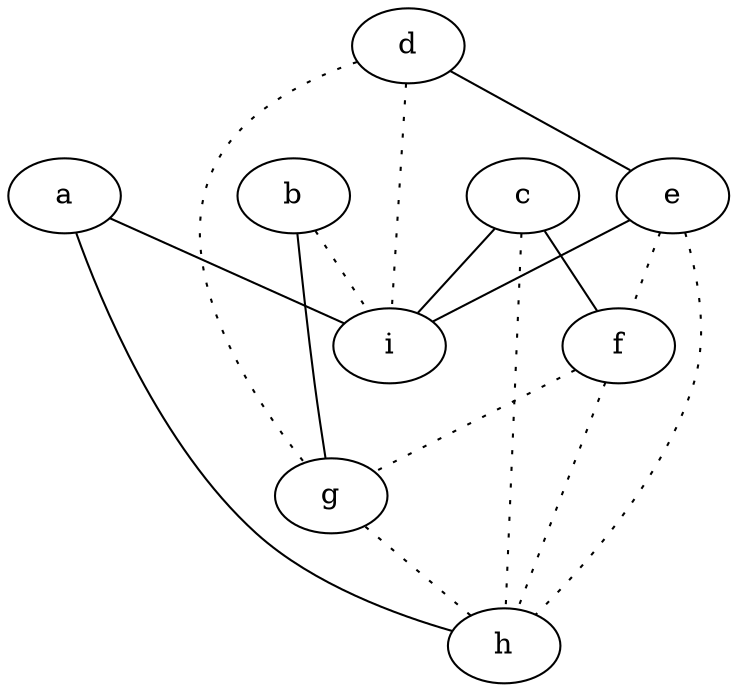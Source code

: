 graph {
a -- h;
a -- i;
b -- g;
b -- i [style=dotted];
c -- f;
c -- h [style=dotted];
c -- i;
d -- e;
d -- g [style=dotted];
d -- i [style=dotted];
e -- f [style=dotted];
e -- h [style=dotted];
e -- i;
f -- g [style=dotted];
f -- h [style=dotted];
g -- h [style=dotted];
}
